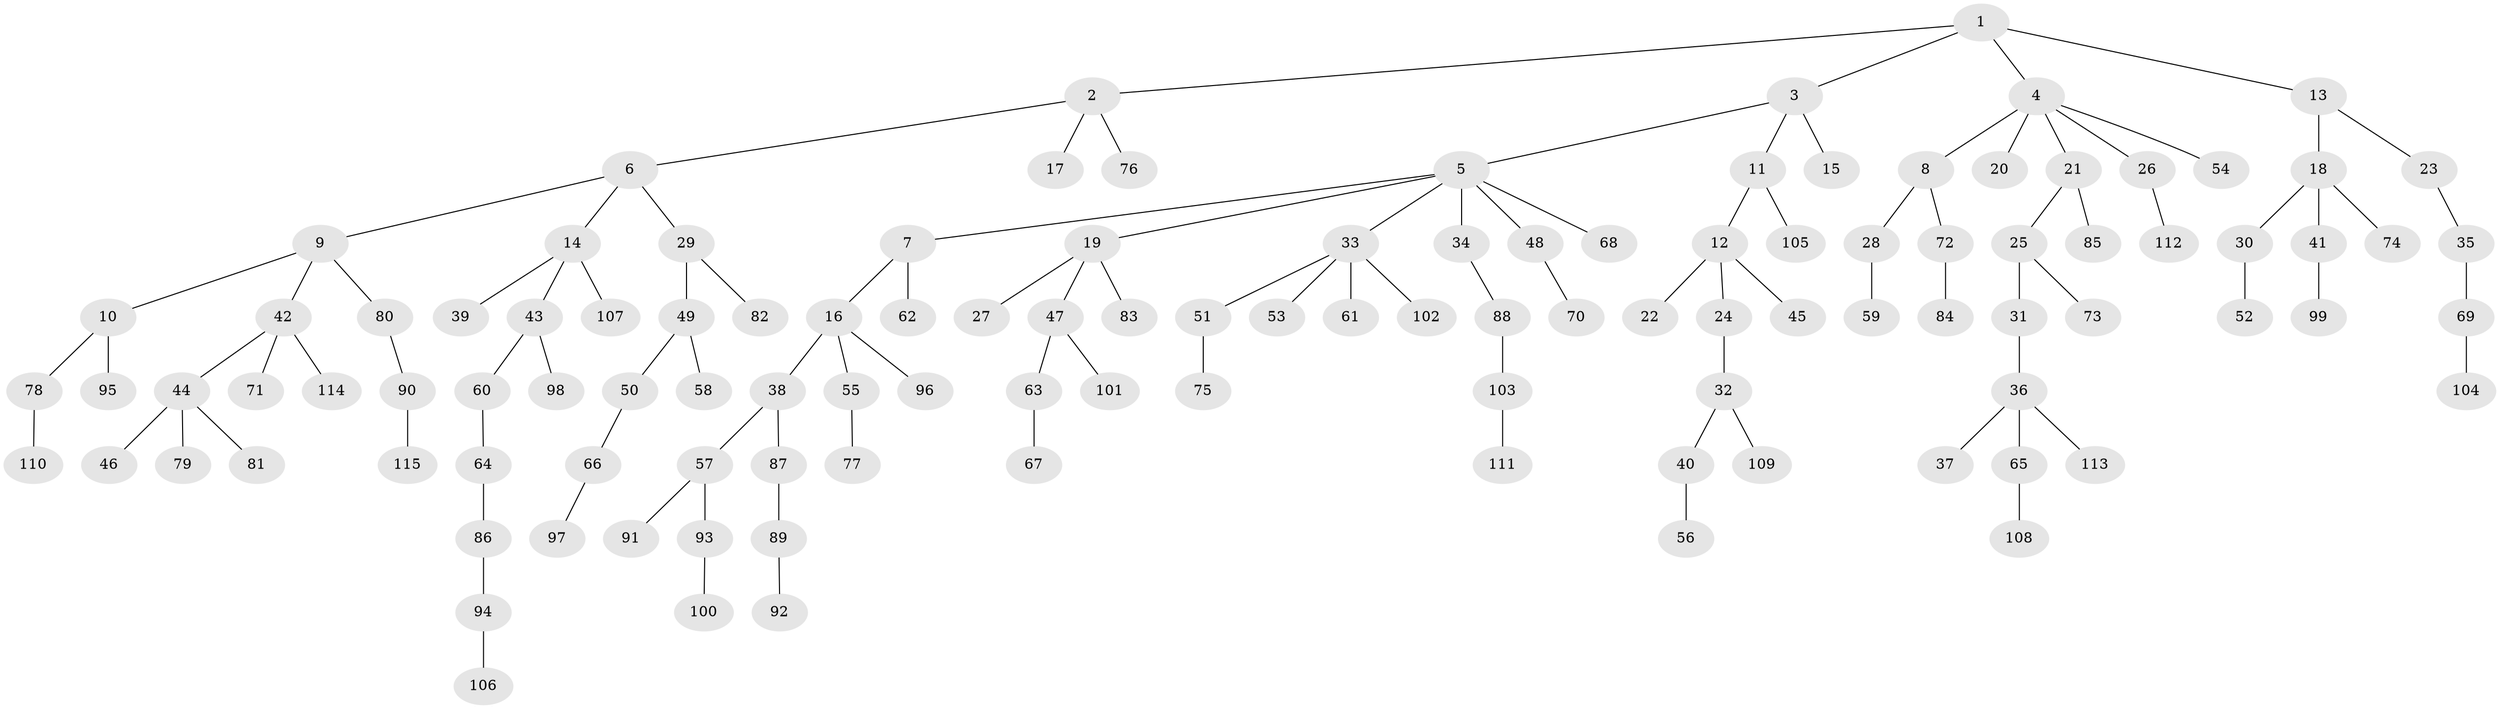 // Generated by graph-tools (version 1.1) at 2025/15/03/09/25 04:15:38]
// undirected, 115 vertices, 114 edges
graph export_dot {
graph [start="1"]
  node [color=gray90,style=filled];
  1;
  2;
  3;
  4;
  5;
  6;
  7;
  8;
  9;
  10;
  11;
  12;
  13;
  14;
  15;
  16;
  17;
  18;
  19;
  20;
  21;
  22;
  23;
  24;
  25;
  26;
  27;
  28;
  29;
  30;
  31;
  32;
  33;
  34;
  35;
  36;
  37;
  38;
  39;
  40;
  41;
  42;
  43;
  44;
  45;
  46;
  47;
  48;
  49;
  50;
  51;
  52;
  53;
  54;
  55;
  56;
  57;
  58;
  59;
  60;
  61;
  62;
  63;
  64;
  65;
  66;
  67;
  68;
  69;
  70;
  71;
  72;
  73;
  74;
  75;
  76;
  77;
  78;
  79;
  80;
  81;
  82;
  83;
  84;
  85;
  86;
  87;
  88;
  89;
  90;
  91;
  92;
  93;
  94;
  95;
  96;
  97;
  98;
  99;
  100;
  101;
  102;
  103;
  104;
  105;
  106;
  107;
  108;
  109;
  110;
  111;
  112;
  113;
  114;
  115;
  1 -- 2;
  1 -- 3;
  1 -- 4;
  1 -- 13;
  2 -- 6;
  2 -- 17;
  2 -- 76;
  3 -- 5;
  3 -- 11;
  3 -- 15;
  4 -- 8;
  4 -- 20;
  4 -- 21;
  4 -- 26;
  4 -- 54;
  5 -- 7;
  5 -- 19;
  5 -- 33;
  5 -- 34;
  5 -- 48;
  5 -- 68;
  6 -- 9;
  6 -- 14;
  6 -- 29;
  7 -- 16;
  7 -- 62;
  8 -- 28;
  8 -- 72;
  9 -- 10;
  9 -- 42;
  9 -- 80;
  10 -- 78;
  10 -- 95;
  11 -- 12;
  11 -- 105;
  12 -- 22;
  12 -- 24;
  12 -- 45;
  13 -- 18;
  13 -- 23;
  14 -- 39;
  14 -- 43;
  14 -- 107;
  16 -- 38;
  16 -- 55;
  16 -- 96;
  18 -- 30;
  18 -- 41;
  18 -- 74;
  19 -- 27;
  19 -- 47;
  19 -- 83;
  21 -- 25;
  21 -- 85;
  23 -- 35;
  24 -- 32;
  25 -- 31;
  25 -- 73;
  26 -- 112;
  28 -- 59;
  29 -- 49;
  29 -- 82;
  30 -- 52;
  31 -- 36;
  32 -- 40;
  32 -- 109;
  33 -- 51;
  33 -- 53;
  33 -- 61;
  33 -- 102;
  34 -- 88;
  35 -- 69;
  36 -- 37;
  36 -- 65;
  36 -- 113;
  38 -- 57;
  38 -- 87;
  40 -- 56;
  41 -- 99;
  42 -- 44;
  42 -- 71;
  42 -- 114;
  43 -- 60;
  43 -- 98;
  44 -- 46;
  44 -- 79;
  44 -- 81;
  47 -- 63;
  47 -- 101;
  48 -- 70;
  49 -- 50;
  49 -- 58;
  50 -- 66;
  51 -- 75;
  55 -- 77;
  57 -- 91;
  57 -- 93;
  60 -- 64;
  63 -- 67;
  64 -- 86;
  65 -- 108;
  66 -- 97;
  69 -- 104;
  72 -- 84;
  78 -- 110;
  80 -- 90;
  86 -- 94;
  87 -- 89;
  88 -- 103;
  89 -- 92;
  90 -- 115;
  93 -- 100;
  94 -- 106;
  103 -- 111;
}
